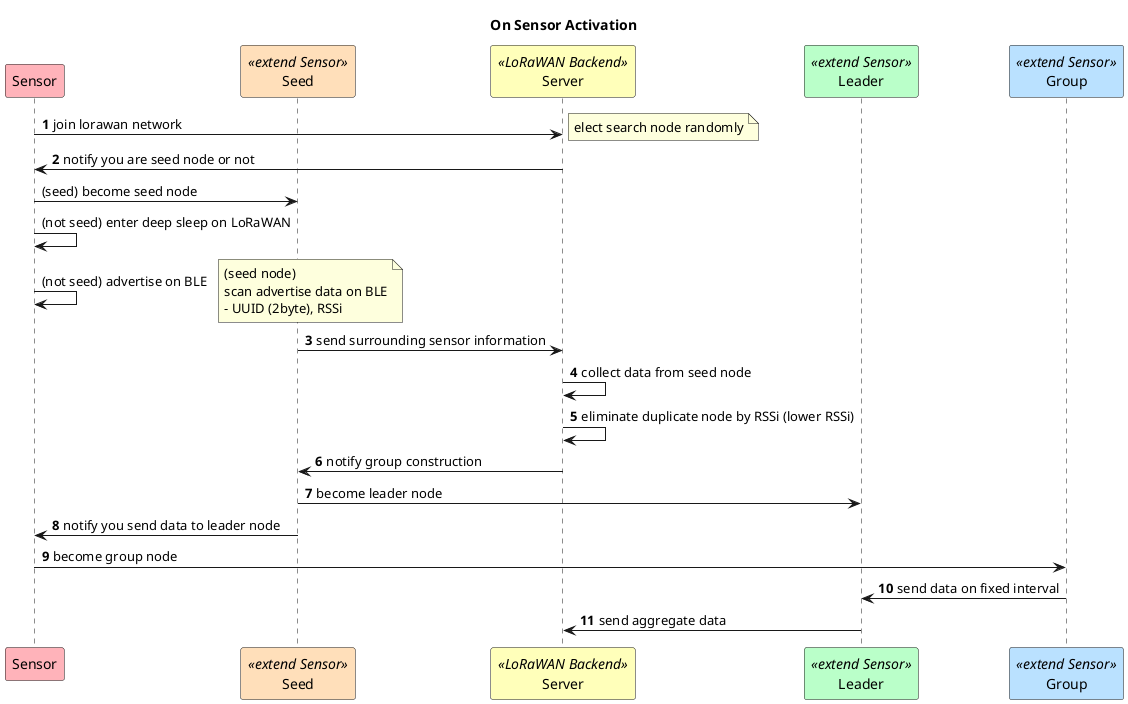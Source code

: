 @startuml
title On Sensor Activation
autonumber
'Entity
participant Sensor as sensor #ffb3ba
participant Seed as seed <<extend Sensor>> #ffdfba
participant Server as backend <<LoRaWAN Backend>> #ffffba
participant Leader as leader <<extend Sensor>> #baffc9
participant Group as group <<extend Sensor>> #bae1ff
'Sequence
sensor -> backend: join lorawan network
note right
elect search node randomly
end note
backend -> sensor: notify you are seed node or not
autonumber stop
sensor -> seed: (seed) become seed node
sensor -> sensor: (not seed) enter deep sleep on LoRaWAN
sensor -> sensor: (not seed) advertise on BLE
autonumber resume
note right
(seed node)
scan advertise data on BLE
- UUID (2byte), RSSi
end note
seed -> backend: send surrounding sensor information
'backend processing
backend -> backend: collect data from seed node
backend -> backend: eliminate duplicate node by RSSi (lower RSSi)
backend -> seed: notify group construction
seed -> leader: become leader node
seed -> sensor: notify you send data to leader node
sensor -> group: become group node
group -> leader: send data on fixed interval
leader -> backend: send aggregate data
@enduml